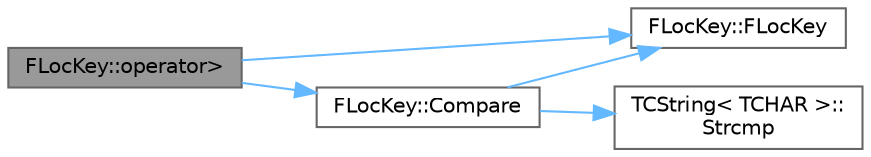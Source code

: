 digraph "FLocKey::operator&gt;"
{
 // INTERACTIVE_SVG=YES
 // LATEX_PDF_SIZE
  bgcolor="transparent";
  edge [fontname=Helvetica,fontsize=10,labelfontname=Helvetica,labelfontsize=10];
  node [fontname=Helvetica,fontsize=10,shape=box,height=0.2,width=0.4];
  rankdir="LR";
  Node1 [id="Node000001",label="FLocKey::operator\>",height=0.2,width=0.4,color="gray40", fillcolor="grey60", style="filled", fontcolor="black",tooltip=" "];
  Node1 -> Node2 [id="edge1_Node000001_Node000002",color="steelblue1",style="solid",tooltip=" "];
  Node2 [id="Node000002",label="FLocKey::FLocKey",height=0.2,width=0.4,color="grey40", fillcolor="white", style="filled",URL="$da/d6c/classFLocKey.html#a6f2afeb7963a5b92a8e3287246478754",tooltip=" "];
  Node1 -> Node3 [id="edge2_Node000001_Node000003",color="steelblue1",style="solid",tooltip=" "];
  Node3 [id="Node000003",label="FLocKey::Compare",height=0.2,width=0.4,color="grey40", fillcolor="white", style="filled",URL="$da/d6c/classFLocKey.html#a08bc47cfcac92b63a2b38f7d0cea6f03",tooltip=" "];
  Node3 -> Node2 [id="edge3_Node000003_Node000002",color="steelblue1",style="solid",tooltip=" "];
  Node3 -> Node4 [id="edge4_Node000003_Node000004",color="steelblue1",style="solid",tooltip=" "];
  Node4 [id="Node000004",label="TCString\< TCHAR \>::\lStrcmp",height=0.2,width=0.4,color="grey40", fillcolor="white", style="filled",URL="$df/d74/structTCString.html#af20092d1474926ae4bb53ada7d68940c",tooltip=" "];
}
